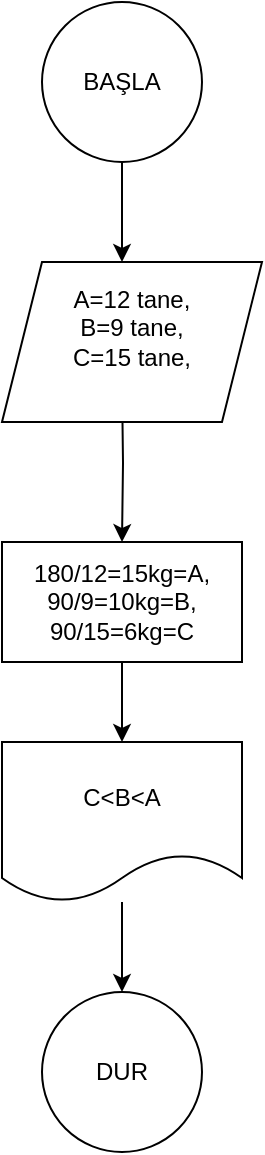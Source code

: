 <mxfile version="15.0.3" type="device"><diagram id="YV7aLCDfY8r3_m3JPcUq" name="Page-1"><mxGraphModel dx="373" dy="470" grid="1" gridSize="10" guides="1" tooltips="1" connect="1" arrows="1" fold="1" page="1" pageScale="1" pageWidth="827" pageHeight="1169" math="0" shadow="0"><root><mxCell id="0"/><mxCell id="1" parent="0"/><mxCell id="49jtb1tbobUiWjCbhQZP-6" value="" style="edgeStyle=orthogonalEdgeStyle;rounded=0;orthogonalLoop=1;jettySize=auto;html=1;" edge="1" parent="1" target="49jtb1tbobUiWjCbhQZP-5"><mxGeometry relative="1" as="geometry"><mxPoint x="200" y="200" as="sourcePoint"/></mxGeometry></mxCell><mxCell id="49jtb1tbobUiWjCbhQZP-2" value="DUR" style="ellipse;whiteSpace=wrap;html=1;aspect=fixed;" vertex="1" parent="1"><mxGeometry x="160" y="505" width="80" height="80" as="geometry"/></mxCell><mxCell id="49jtb1tbobUiWjCbhQZP-4" value="" style="edgeStyle=orthogonalEdgeStyle;rounded=0;orthogonalLoop=1;jettySize=auto;html=1;" edge="1" parent="1" source="49jtb1tbobUiWjCbhQZP-3"><mxGeometry relative="1" as="geometry"><mxPoint x="200" y="140" as="targetPoint"/></mxGeometry></mxCell><mxCell id="49jtb1tbobUiWjCbhQZP-3" value="BAŞLA" style="ellipse;whiteSpace=wrap;html=1;aspect=fixed;" vertex="1" parent="1"><mxGeometry x="160" y="10" width="80" height="80" as="geometry"/></mxCell><mxCell id="49jtb1tbobUiWjCbhQZP-9" value="" style="edgeStyle=orthogonalEdgeStyle;rounded=0;orthogonalLoop=1;jettySize=auto;html=1;" edge="1" parent="1" source="49jtb1tbobUiWjCbhQZP-5" target="49jtb1tbobUiWjCbhQZP-8"><mxGeometry relative="1" as="geometry"/></mxCell><mxCell id="49jtb1tbobUiWjCbhQZP-5" value="&lt;span&gt;180/12=15kg=A,&lt;/span&gt;&lt;br&gt;&lt;span&gt;90/9=10kg=B,&lt;/span&gt;&lt;br&gt;&lt;span&gt;90/15=6kg=C&lt;/span&gt;" style="whiteSpace=wrap;html=1;rounded=0;" vertex="1" parent="1"><mxGeometry x="140" y="280" width="120" height="60" as="geometry"/></mxCell><mxCell id="49jtb1tbobUiWjCbhQZP-7" value="&lt;span&gt;A=12 tane,&lt;/span&gt;&lt;br&gt;&lt;span&gt;B=9 tane,&lt;/span&gt;&lt;br&gt;&lt;span&gt;C=15 tane,&lt;br&gt;&lt;br&gt;&lt;/span&gt;" style="shape=parallelogram;perimeter=parallelogramPerimeter;whiteSpace=wrap;html=1;fixedSize=1;" vertex="1" parent="1"><mxGeometry x="140" y="140" width="130" height="80" as="geometry"/></mxCell><mxCell id="49jtb1tbobUiWjCbhQZP-10" value="" style="edgeStyle=orthogonalEdgeStyle;rounded=0;orthogonalLoop=1;jettySize=auto;html=1;" edge="1" parent="1" source="49jtb1tbobUiWjCbhQZP-8" target="49jtb1tbobUiWjCbhQZP-2"><mxGeometry relative="1" as="geometry"/></mxCell><mxCell id="49jtb1tbobUiWjCbhQZP-8" value="C&amp;lt;B&amp;lt;A" style="shape=document;whiteSpace=wrap;html=1;boundedLbl=1;" vertex="1" parent="1"><mxGeometry x="140" y="380" width="120" height="80" as="geometry"/></mxCell></root></mxGraphModel></diagram></mxfile>